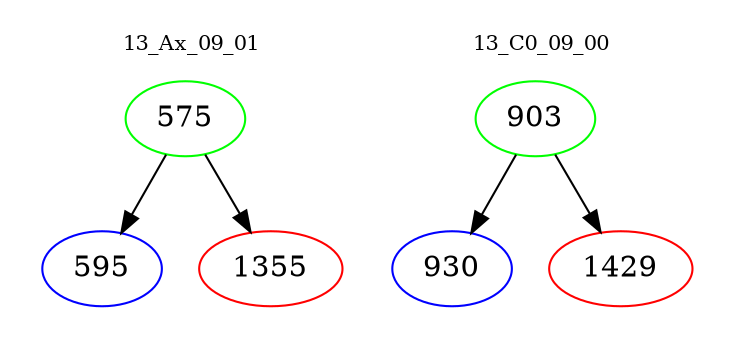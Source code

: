 digraph{
subgraph cluster_0 {
color = white
label = "13_Ax_09_01";
fontsize=10;
T0_575 [label="575", color="green"]
T0_575 -> T0_595 [color="black"]
T0_595 [label="595", color="blue"]
T0_575 -> T0_1355 [color="black"]
T0_1355 [label="1355", color="red"]
}
subgraph cluster_1 {
color = white
label = "13_C0_09_00";
fontsize=10;
T1_903 [label="903", color="green"]
T1_903 -> T1_930 [color="black"]
T1_930 [label="930", color="blue"]
T1_903 -> T1_1429 [color="black"]
T1_1429 [label="1429", color="red"]
}
}
